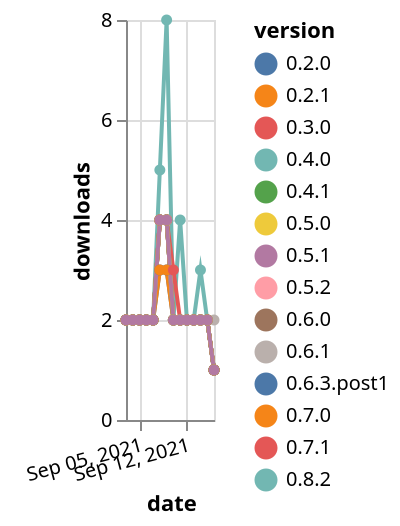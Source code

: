 {"$schema": "https://vega.github.io/schema/vega-lite/v5.json", "description": "A simple bar chart with embedded data.", "data": {"values": [{"date": "2021-09-03", "total": 2561, "delta": 2, "version": "0.2.0"}, {"date": "2021-09-04", "total": 2563, "delta": 2, "version": "0.2.0"}, {"date": "2021-09-05", "total": 2565, "delta": 2, "version": "0.2.0"}, {"date": "2021-09-06", "total": 2567, "delta": 2, "version": "0.2.0"}, {"date": "2021-09-07", "total": 2569, "delta": 2, "version": "0.2.0"}, {"date": "2021-09-08", "total": 2572, "delta": 3, "version": "0.2.0"}, {"date": "2021-09-09", "total": 2575, "delta": 3, "version": "0.2.0"}, {"date": "2021-09-10", "total": 2577, "delta": 2, "version": "0.2.0"}, {"date": "2021-09-11", "total": 2579, "delta": 2, "version": "0.2.0"}, {"date": "2021-09-12", "total": 2581, "delta": 2, "version": "0.2.0"}, {"date": "2021-09-13", "total": 2583, "delta": 2, "version": "0.2.0"}, {"date": "2021-09-14", "total": 2585, "delta": 2, "version": "0.2.0"}, {"date": "2021-09-15", "total": 2587, "delta": 2, "version": "0.2.0"}, {"date": "2021-09-16", "total": 2588, "delta": 1, "version": "0.2.0"}, {"date": "2021-09-03", "total": 3078, "delta": 2, "version": "0.4.0"}, {"date": "2021-09-04", "total": 3080, "delta": 2, "version": "0.4.0"}, {"date": "2021-09-05", "total": 3082, "delta": 2, "version": "0.4.0"}, {"date": "2021-09-06", "total": 3084, "delta": 2, "version": "0.4.0"}, {"date": "2021-09-07", "total": 3086, "delta": 2, "version": "0.4.0"}, {"date": "2021-09-08", "total": 3090, "delta": 4, "version": "0.4.0"}, {"date": "2021-09-09", "total": 3094, "delta": 4, "version": "0.4.0"}, {"date": "2021-09-10", "total": 3096, "delta": 2, "version": "0.4.0"}, {"date": "2021-09-11", "total": 3098, "delta": 2, "version": "0.4.0"}, {"date": "2021-09-12", "total": 3100, "delta": 2, "version": "0.4.0"}, {"date": "2021-09-13", "total": 3102, "delta": 2, "version": "0.4.0"}, {"date": "2021-09-14", "total": 3104, "delta": 2, "version": "0.4.0"}, {"date": "2021-09-15", "total": 3106, "delta": 2, "version": "0.4.0"}, {"date": "2021-09-16", "total": 3107, "delta": 1, "version": "0.4.0"}, {"date": "2021-09-03", "total": 3053, "delta": 2, "version": "0.5.2"}, {"date": "2021-09-04", "total": 3055, "delta": 2, "version": "0.5.2"}, {"date": "2021-09-05", "total": 3057, "delta": 2, "version": "0.5.2"}, {"date": "2021-09-06", "total": 3059, "delta": 2, "version": "0.5.2"}, {"date": "2021-09-07", "total": 3061, "delta": 2, "version": "0.5.2"}, {"date": "2021-09-08", "total": 3065, "delta": 4, "version": "0.5.2"}, {"date": "2021-09-09", "total": 3069, "delta": 4, "version": "0.5.2"}, {"date": "2021-09-10", "total": 3071, "delta": 2, "version": "0.5.2"}, {"date": "2021-09-11", "total": 3073, "delta": 2, "version": "0.5.2"}, {"date": "2021-09-12", "total": 3075, "delta": 2, "version": "0.5.2"}, {"date": "2021-09-13", "total": 3077, "delta": 2, "version": "0.5.2"}, {"date": "2021-09-14", "total": 3079, "delta": 2, "version": "0.5.2"}, {"date": "2021-09-15", "total": 3081, "delta": 2, "version": "0.5.2"}, {"date": "2021-09-16", "total": 3082, "delta": 1, "version": "0.5.2"}, {"date": "2021-09-03", "total": 2569, "delta": 2, "version": "0.2.1"}, {"date": "2021-09-04", "total": 2571, "delta": 2, "version": "0.2.1"}, {"date": "2021-09-05", "total": 2573, "delta": 2, "version": "0.2.1"}, {"date": "2021-09-06", "total": 2575, "delta": 2, "version": "0.2.1"}, {"date": "2021-09-07", "total": 2577, "delta": 2, "version": "0.2.1"}, {"date": "2021-09-08", "total": 2580, "delta": 3, "version": "0.2.1"}, {"date": "2021-09-09", "total": 2583, "delta": 3, "version": "0.2.1"}, {"date": "2021-09-10", "total": 2585, "delta": 2, "version": "0.2.1"}, {"date": "2021-09-11", "total": 2587, "delta": 2, "version": "0.2.1"}, {"date": "2021-09-12", "total": 2589, "delta": 2, "version": "0.2.1"}, {"date": "2021-09-13", "total": 2591, "delta": 2, "version": "0.2.1"}, {"date": "2021-09-14", "total": 2593, "delta": 2, "version": "0.2.1"}, {"date": "2021-09-15", "total": 2595, "delta": 2, "version": "0.2.1"}, {"date": "2021-09-16", "total": 2596, "delta": 1, "version": "0.2.1"}, {"date": "2021-09-03", "total": 2549, "delta": 2, "version": "0.7.0"}, {"date": "2021-09-04", "total": 2551, "delta": 2, "version": "0.7.0"}, {"date": "2021-09-05", "total": 2553, "delta": 2, "version": "0.7.0"}, {"date": "2021-09-06", "total": 2555, "delta": 2, "version": "0.7.0"}, {"date": "2021-09-07", "total": 2557, "delta": 2, "version": "0.7.0"}, {"date": "2021-09-08", "total": 2561, "delta": 4, "version": "0.7.0"}, {"date": "2021-09-09", "total": 2565, "delta": 4, "version": "0.7.0"}, {"date": "2021-09-10", "total": 2567, "delta": 2, "version": "0.7.0"}, {"date": "2021-09-11", "total": 2569, "delta": 2, "version": "0.7.0"}, {"date": "2021-09-12", "total": 2571, "delta": 2, "version": "0.7.0"}, {"date": "2021-09-13", "total": 2573, "delta": 2, "version": "0.7.0"}, {"date": "2021-09-14", "total": 2575, "delta": 2, "version": "0.7.0"}, {"date": "2021-09-15", "total": 2577, "delta": 2, "version": "0.7.0"}, {"date": "2021-09-16", "total": 2578, "delta": 1, "version": "0.7.0"}, {"date": "2021-09-03", "total": 4060, "delta": 2, "version": "0.6.1"}, {"date": "2021-09-04", "total": 4062, "delta": 2, "version": "0.6.1"}, {"date": "2021-09-05", "total": 4064, "delta": 2, "version": "0.6.1"}, {"date": "2021-09-06", "total": 4066, "delta": 2, "version": "0.6.1"}, {"date": "2021-09-07", "total": 4068, "delta": 2, "version": "0.6.1"}, {"date": "2021-09-08", "total": 4072, "delta": 4, "version": "0.6.1"}, {"date": "2021-09-09", "total": 4076, "delta": 4, "version": "0.6.1"}, {"date": "2021-09-10", "total": 4078, "delta": 2, "version": "0.6.1"}, {"date": "2021-09-11", "total": 4080, "delta": 2, "version": "0.6.1"}, {"date": "2021-09-12", "total": 4082, "delta": 2, "version": "0.6.1"}, {"date": "2021-09-13", "total": 4084, "delta": 2, "version": "0.6.1"}, {"date": "2021-09-14", "total": 4086, "delta": 2, "version": "0.6.1"}, {"date": "2021-09-15", "total": 4088, "delta": 2, "version": "0.6.1"}, {"date": "2021-09-16", "total": 4090, "delta": 2, "version": "0.6.1"}, {"date": "2021-09-03", "total": 1357, "delta": 2, "version": "0.8.2"}, {"date": "2021-09-04", "total": 1359, "delta": 2, "version": "0.8.2"}, {"date": "2021-09-05", "total": 1361, "delta": 2, "version": "0.8.2"}, {"date": "2021-09-06", "total": 1363, "delta": 2, "version": "0.8.2"}, {"date": "2021-09-07", "total": 1365, "delta": 2, "version": "0.8.2"}, {"date": "2021-09-08", "total": 1370, "delta": 5, "version": "0.8.2"}, {"date": "2021-09-09", "total": 1378, "delta": 8, "version": "0.8.2"}, {"date": "2021-09-10", "total": 1380, "delta": 2, "version": "0.8.2"}, {"date": "2021-09-11", "total": 1384, "delta": 4, "version": "0.8.2"}, {"date": "2021-09-12", "total": 1386, "delta": 2, "version": "0.8.2"}, {"date": "2021-09-13", "total": 1388, "delta": 2, "version": "0.8.2"}, {"date": "2021-09-14", "total": 1391, "delta": 3, "version": "0.8.2"}, {"date": "2021-09-15", "total": 1393, "delta": 2, "version": "0.8.2"}, {"date": "2021-09-16", "total": 1394, "delta": 1, "version": "0.8.2"}, {"date": "2021-09-03", "total": 2722, "delta": 2, "version": "0.6.3.post1"}, {"date": "2021-09-04", "total": 2724, "delta": 2, "version": "0.6.3.post1"}, {"date": "2021-09-05", "total": 2726, "delta": 2, "version": "0.6.3.post1"}, {"date": "2021-09-06", "total": 2728, "delta": 2, "version": "0.6.3.post1"}, {"date": "2021-09-07", "total": 2730, "delta": 2, "version": "0.6.3.post1"}, {"date": "2021-09-08", "total": 2734, "delta": 4, "version": "0.6.3.post1"}, {"date": "2021-09-09", "total": 2738, "delta": 4, "version": "0.6.3.post1"}, {"date": "2021-09-10", "total": 2740, "delta": 2, "version": "0.6.3.post1"}, {"date": "2021-09-11", "total": 2742, "delta": 2, "version": "0.6.3.post1"}, {"date": "2021-09-12", "total": 2744, "delta": 2, "version": "0.6.3.post1"}, {"date": "2021-09-13", "total": 2746, "delta": 2, "version": "0.6.3.post1"}, {"date": "2021-09-14", "total": 2748, "delta": 2, "version": "0.6.3.post1"}, {"date": "2021-09-15", "total": 2750, "delta": 2, "version": "0.6.3.post1"}, {"date": "2021-09-16", "total": 2751, "delta": 1, "version": "0.6.3.post1"}, {"date": "2021-09-03", "total": 3086, "delta": 2, "version": "0.3.0"}, {"date": "2021-09-04", "total": 3088, "delta": 2, "version": "0.3.0"}, {"date": "2021-09-05", "total": 3090, "delta": 2, "version": "0.3.0"}, {"date": "2021-09-06", "total": 3092, "delta": 2, "version": "0.3.0"}, {"date": "2021-09-07", "total": 3094, "delta": 2, "version": "0.3.0"}, {"date": "2021-09-08", "total": 3098, "delta": 4, "version": "0.3.0"}, {"date": "2021-09-09", "total": 3102, "delta": 4, "version": "0.3.0"}, {"date": "2021-09-10", "total": 3104, "delta": 2, "version": "0.3.0"}, {"date": "2021-09-11", "total": 3106, "delta": 2, "version": "0.3.0"}, {"date": "2021-09-12", "total": 3108, "delta": 2, "version": "0.3.0"}, {"date": "2021-09-13", "total": 3110, "delta": 2, "version": "0.3.0"}, {"date": "2021-09-14", "total": 3112, "delta": 2, "version": "0.3.0"}, {"date": "2021-09-15", "total": 3114, "delta": 2, "version": "0.3.0"}, {"date": "2021-09-16", "total": 3115, "delta": 1, "version": "0.3.0"}, {"date": "2021-09-03", "total": 2737, "delta": 2, "version": "0.7.1"}, {"date": "2021-09-04", "total": 2739, "delta": 2, "version": "0.7.1"}, {"date": "2021-09-05", "total": 2741, "delta": 2, "version": "0.7.1"}, {"date": "2021-09-06", "total": 2743, "delta": 2, "version": "0.7.1"}, {"date": "2021-09-07", "total": 2745, "delta": 2, "version": "0.7.1"}, {"date": "2021-09-08", "total": 2749, "delta": 4, "version": "0.7.1"}, {"date": "2021-09-09", "total": 2753, "delta": 4, "version": "0.7.1"}, {"date": "2021-09-10", "total": 2756, "delta": 3, "version": "0.7.1"}, {"date": "2021-09-11", "total": 2758, "delta": 2, "version": "0.7.1"}, {"date": "2021-09-12", "total": 2760, "delta": 2, "version": "0.7.1"}, {"date": "2021-09-13", "total": 2762, "delta": 2, "version": "0.7.1"}, {"date": "2021-09-14", "total": 2764, "delta": 2, "version": "0.7.1"}, {"date": "2021-09-15", "total": 2766, "delta": 2, "version": "0.7.1"}, {"date": "2021-09-16", "total": 2767, "delta": 1, "version": "0.7.1"}, {"date": "2021-09-03", "total": 3099, "delta": 2, "version": "0.4.1"}, {"date": "2021-09-04", "total": 3101, "delta": 2, "version": "0.4.1"}, {"date": "2021-09-05", "total": 3103, "delta": 2, "version": "0.4.1"}, {"date": "2021-09-06", "total": 3105, "delta": 2, "version": "0.4.1"}, {"date": "2021-09-07", "total": 3107, "delta": 2, "version": "0.4.1"}, {"date": "2021-09-08", "total": 3111, "delta": 4, "version": "0.4.1"}, {"date": "2021-09-09", "total": 3115, "delta": 4, "version": "0.4.1"}, {"date": "2021-09-10", "total": 3117, "delta": 2, "version": "0.4.1"}, {"date": "2021-09-11", "total": 3119, "delta": 2, "version": "0.4.1"}, {"date": "2021-09-12", "total": 3121, "delta": 2, "version": "0.4.1"}, {"date": "2021-09-13", "total": 3123, "delta": 2, "version": "0.4.1"}, {"date": "2021-09-14", "total": 3125, "delta": 2, "version": "0.4.1"}, {"date": "2021-09-15", "total": 3127, "delta": 2, "version": "0.4.1"}, {"date": "2021-09-16", "total": 3128, "delta": 1, "version": "0.4.1"}, {"date": "2021-09-03", "total": 3086, "delta": 2, "version": "0.6.0"}, {"date": "2021-09-04", "total": 3088, "delta": 2, "version": "0.6.0"}, {"date": "2021-09-05", "total": 3090, "delta": 2, "version": "0.6.0"}, {"date": "2021-09-06", "total": 3092, "delta": 2, "version": "0.6.0"}, {"date": "2021-09-07", "total": 3094, "delta": 2, "version": "0.6.0"}, {"date": "2021-09-08", "total": 3098, "delta": 4, "version": "0.6.0"}, {"date": "2021-09-09", "total": 3102, "delta": 4, "version": "0.6.0"}, {"date": "2021-09-10", "total": 3104, "delta": 2, "version": "0.6.0"}, {"date": "2021-09-11", "total": 3106, "delta": 2, "version": "0.6.0"}, {"date": "2021-09-12", "total": 3108, "delta": 2, "version": "0.6.0"}, {"date": "2021-09-13", "total": 3110, "delta": 2, "version": "0.6.0"}, {"date": "2021-09-14", "total": 3112, "delta": 2, "version": "0.6.0"}, {"date": "2021-09-15", "total": 3114, "delta": 2, "version": "0.6.0"}, {"date": "2021-09-16", "total": 3115, "delta": 1, "version": "0.6.0"}, {"date": "2021-09-03", "total": 3073, "delta": 2, "version": "0.5.0"}, {"date": "2021-09-04", "total": 3075, "delta": 2, "version": "0.5.0"}, {"date": "2021-09-05", "total": 3077, "delta": 2, "version": "0.5.0"}, {"date": "2021-09-06", "total": 3079, "delta": 2, "version": "0.5.0"}, {"date": "2021-09-07", "total": 3081, "delta": 2, "version": "0.5.0"}, {"date": "2021-09-08", "total": 3085, "delta": 4, "version": "0.5.0"}, {"date": "2021-09-09", "total": 3089, "delta": 4, "version": "0.5.0"}, {"date": "2021-09-10", "total": 3091, "delta": 2, "version": "0.5.0"}, {"date": "2021-09-11", "total": 3093, "delta": 2, "version": "0.5.0"}, {"date": "2021-09-12", "total": 3095, "delta": 2, "version": "0.5.0"}, {"date": "2021-09-13", "total": 3097, "delta": 2, "version": "0.5.0"}, {"date": "2021-09-14", "total": 3099, "delta": 2, "version": "0.5.0"}, {"date": "2021-09-15", "total": 3101, "delta": 2, "version": "0.5.0"}, {"date": "2021-09-16", "total": 3102, "delta": 1, "version": "0.5.0"}, {"date": "2021-09-03", "total": 4000, "delta": 2, "version": "0.5.1"}, {"date": "2021-09-04", "total": 4002, "delta": 2, "version": "0.5.1"}, {"date": "2021-09-05", "total": 4004, "delta": 2, "version": "0.5.1"}, {"date": "2021-09-06", "total": 4006, "delta": 2, "version": "0.5.1"}, {"date": "2021-09-07", "total": 4008, "delta": 2, "version": "0.5.1"}, {"date": "2021-09-08", "total": 4012, "delta": 4, "version": "0.5.1"}, {"date": "2021-09-09", "total": 4016, "delta": 4, "version": "0.5.1"}, {"date": "2021-09-10", "total": 4018, "delta": 2, "version": "0.5.1"}, {"date": "2021-09-11", "total": 4020, "delta": 2, "version": "0.5.1"}, {"date": "2021-09-12", "total": 4022, "delta": 2, "version": "0.5.1"}, {"date": "2021-09-13", "total": 4024, "delta": 2, "version": "0.5.1"}, {"date": "2021-09-14", "total": 4026, "delta": 2, "version": "0.5.1"}, {"date": "2021-09-15", "total": 4028, "delta": 2, "version": "0.5.1"}, {"date": "2021-09-16", "total": 4029, "delta": 1, "version": "0.5.1"}]}, "width": "container", "mark": {"type": "line", "point": {"filled": true}}, "encoding": {"x": {"field": "date", "type": "temporal", "timeUnit": "yearmonthdate", "title": "date", "axis": {"labelAngle": -15}}, "y": {"field": "delta", "type": "quantitative", "title": "downloads"}, "color": {"field": "version", "type": "nominal"}, "tooltip": {"field": "delta"}}}